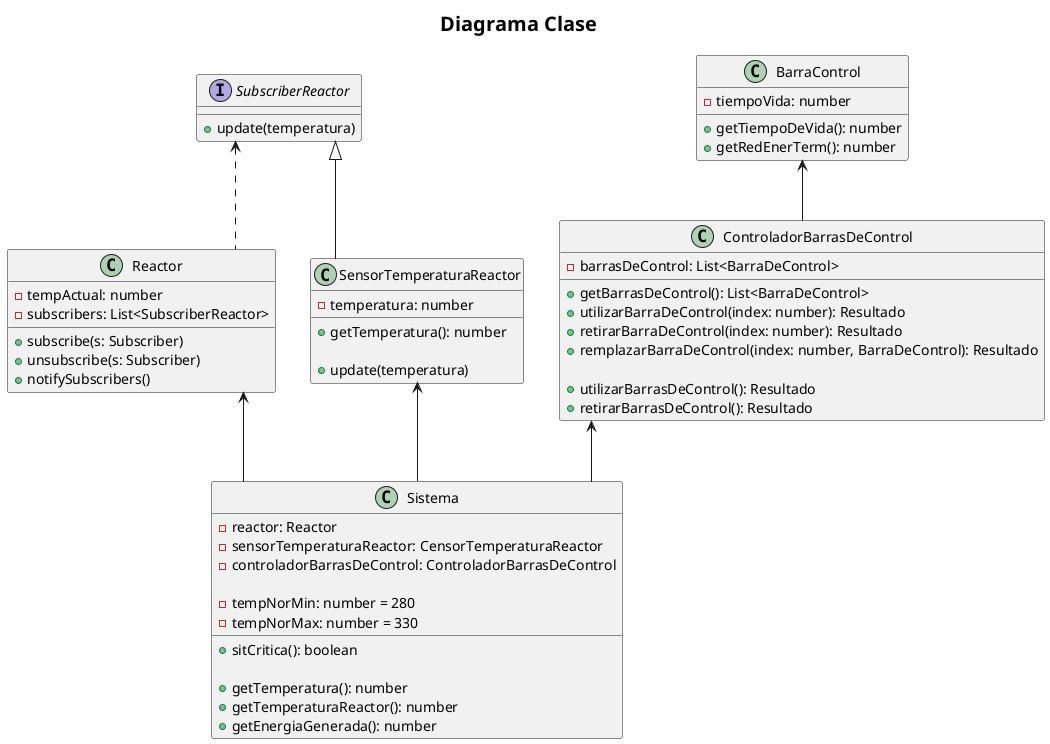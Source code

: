 @startuml Diagrama Clase

skinparam linetype ortho
skinparam arrow {
    Thickness 1
}
skinparam TitleFontSize 20

title Diagrama Clase

interface SubscriberReactor{
    + update(temperatura)
}

class Reactor {
- tempActual: number
- subscribers: List<SubscriberReactor>

+ subscribe(s: Subscriber)
+ unsubscribe(s: Subscriber)
+ notifySubscribers()

}

class BarraControl {
- tiempoVida: number

+ getTiempoDeVida(): number
+ getRedEnerTerm(): number
}

class ControladorBarrasDeControl{
    - barrasDeControl: List<BarraDeControl>

    + getBarrasDeControl(): List<BarraDeControl>
    + utilizarBarraDeControl(index: number): Resultado
    + retirarBarraDeControl(index: number): Resultado
    + remplazarBarraDeControl(index: number, BarraDeControl): Resultado

    + utilizarBarrasDeControl(): Resultado
    + retirarBarrasDeControl(): Resultado
}

class SensorTemperaturaReactor extends SubscriberReactor{
    - temperatura: number
    
    + getTemperatura(): number

    + update(temperatura)
}

class Sistema{
    - reactor: Reactor
    - sensorTemperaturaReactor: CensorTemperaturaReactor
    - controladorBarrasDeControl: ControladorBarrasDeControl

    - tempNorMin: number = 280
    - tempNorMax: number = 330
    
    + sitCritica(): boolean

    + getTemperatura(): number
    + getTemperaturaReactor(): number
    + getEnergiaGenerada(): number
}

Reactor <-- Sistema
SensorTemperaturaReactor <-- Sistema
ControladorBarrasDeControl <-- Sistema

SubscriberReactor <.. Reactor
BarraControl <-- ControladorBarrasDeControl
@enduml